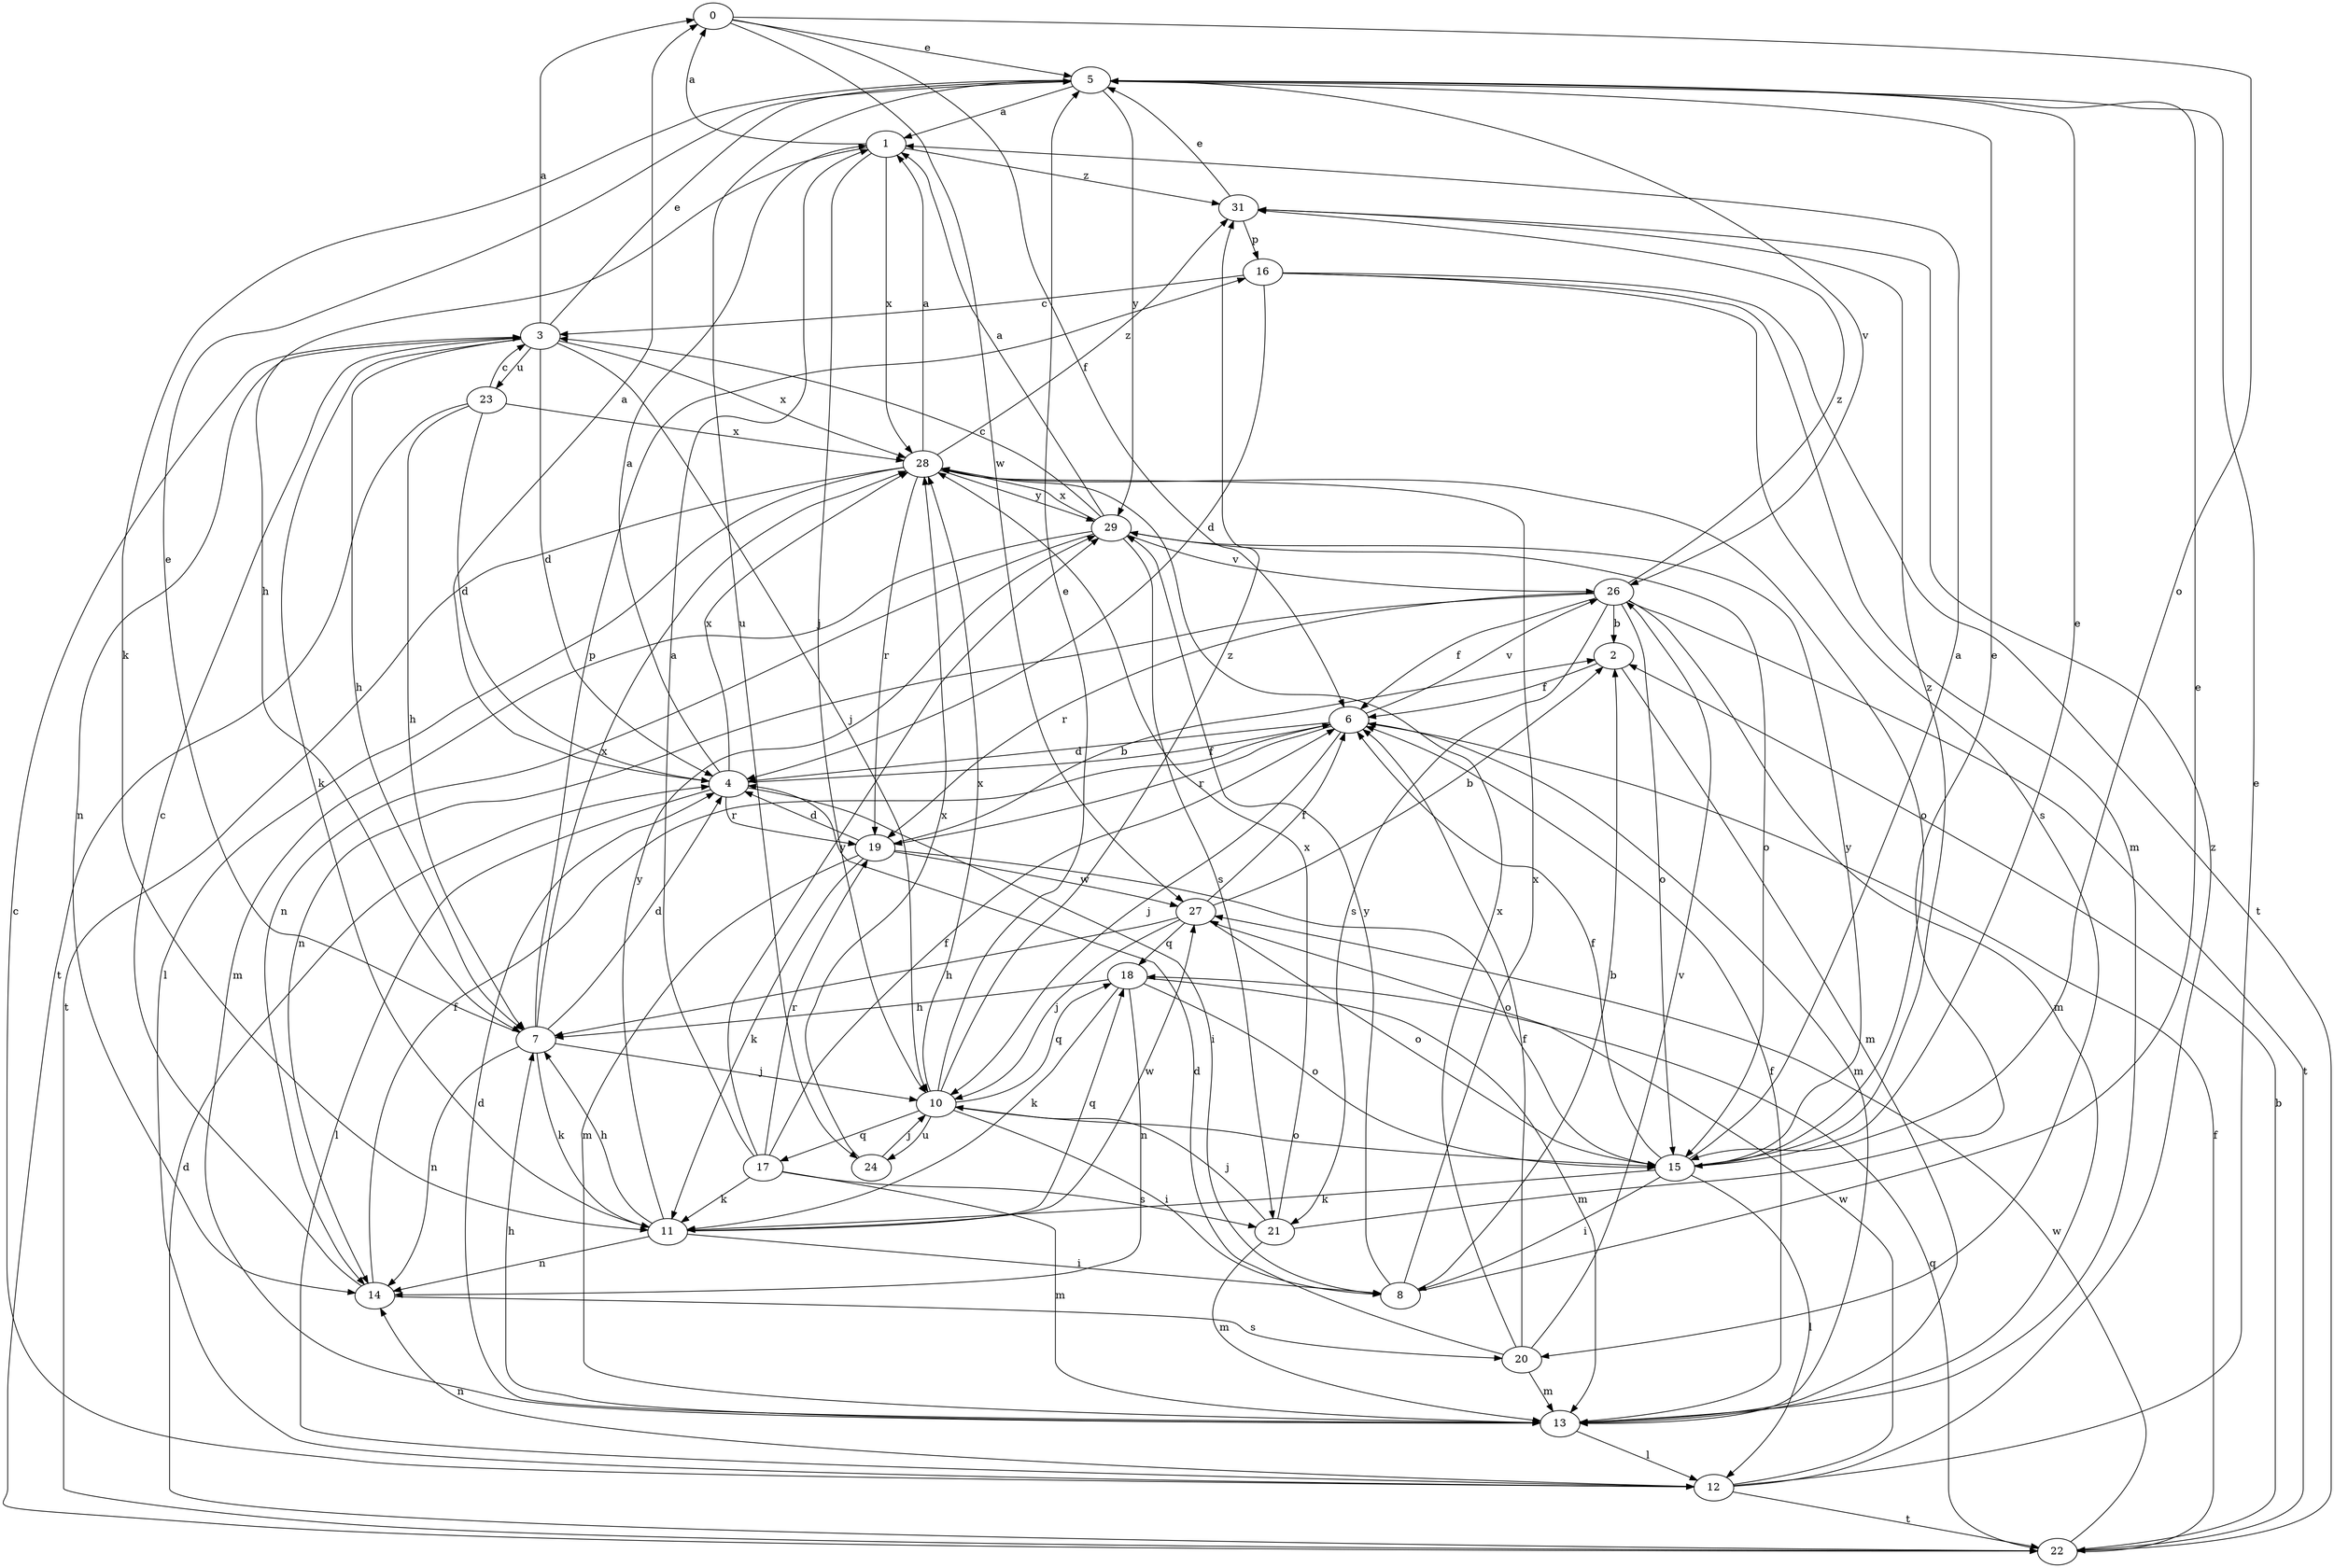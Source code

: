 strict digraph  {
0;
1;
2;
3;
4;
5;
6;
7;
8;
10;
11;
12;
13;
14;
15;
16;
17;
18;
19;
20;
21;
22;
23;
24;
26;
27;
28;
29;
31;
0 -> 5  [label=e];
0 -> 6  [label=f];
0 -> 15  [label=o];
0 -> 27  [label=w];
1 -> 0  [label=a];
1 -> 7  [label=h];
1 -> 10  [label=j];
1 -> 28  [label=x];
1 -> 31  [label=z];
2 -> 6  [label=f];
2 -> 13  [label=m];
3 -> 0  [label=a];
3 -> 4  [label=d];
3 -> 5  [label=e];
3 -> 7  [label=h];
3 -> 10  [label=j];
3 -> 11  [label=k];
3 -> 14  [label=n];
3 -> 23  [label=u];
3 -> 28  [label=x];
4 -> 0  [label=a];
4 -> 1  [label=a];
4 -> 6  [label=f];
4 -> 8  [label=i];
4 -> 12  [label=l];
4 -> 19  [label=r];
4 -> 28  [label=x];
5 -> 1  [label=a];
5 -> 11  [label=k];
5 -> 24  [label=u];
5 -> 26  [label=v];
5 -> 29  [label=y];
6 -> 4  [label=d];
6 -> 10  [label=j];
6 -> 13  [label=m];
6 -> 19  [label=r];
6 -> 26  [label=v];
7 -> 4  [label=d];
7 -> 5  [label=e];
7 -> 10  [label=j];
7 -> 11  [label=k];
7 -> 14  [label=n];
7 -> 16  [label=p];
7 -> 28  [label=x];
8 -> 2  [label=b];
8 -> 5  [label=e];
8 -> 28  [label=x];
8 -> 29  [label=y];
10 -> 5  [label=e];
10 -> 8  [label=i];
10 -> 15  [label=o];
10 -> 17  [label=q];
10 -> 18  [label=q];
10 -> 24  [label=u];
10 -> 28  [label=x];
10 -> 31  [label=z];
11 -> 7  [label=h];
11 -> 8  [label=i];
11 -> 14  [label=n];
11 -> 18  [label=q];
11 -> 27  [label=w];
11 -> 29  [label=y];
12 -> 3  [label=c];
12 -> 5  [label=e];
12 -> 14  [label=n];
12 -> 22  [label=t];
12 -> 27  [label=w];
12 -> 31  [label=z];
13 -> 4  [label=d];
13 -> 6  [label=f];
13 -> 7  [label=h];
13 -> 12  [label=l];
14 -> 3  [label=c];
14 -> 6  [label=f];
14 -> 20  [label=s];
15 -> 1  [label=a];
15 -> 5  [label=e];
15 -> 6  [label=f];
15 -> 8  [label=i];
15 -> 11  [label=k];
15 -> 12  [label=l];
15 -> 29  [label=y];
15 -> 31  [label=z];
16 -> 3  [label=c];
16 -> 4  [label=d];
16 -> 13  [label=m];
16 -> 20  [label=s];
16 -> 22  [label=t];
17 -> 1  [label=a];
17 -> 6  [label=f];
17 -> 11  [label=k];
17 -> 13  [label=m];
17 -> 19  [label=r];
17 -> 21  [label=s];
17 -> 29  [label=y];
18 -> 7  [label=h];
18 -> 11  [label=k];
18 -> 13  [label=m];
18 -> 14  [label=n];
18 -> 15  [label=o];
19 -> 2  [label=b];
19 -> 4  [label=d];
19 -> 11  [label=k];
19 -> 13  [label=m];
19 -> 15  [label=o];
19 -> 27  [label=w];
20 -> 4  [label=d];
20 -> 6  [label=f];
20 -> 13  [label=m];
20 -> 26  [label=v];
20 -> 28  [label=x];
21 -> 5  [label=e];
21 -> 10  [label=j];
21 -> 13  [label=m];
21 -> 28  [label=x];
22 -> 2  [label=b];
22 -> 4  [label=d];
22 -> 6  [label=f];
22 -> 18  [label=q];
22 -> 27  [label=w];
23 -> 3  [label=c];
23 -> 4  [label=d];
23 -> 7  [label=h];
23 -> 22  [label=t];
23 -> 28  [label=x];
24 -> 10  [label=j];
24 -> 28  [label=x];
26 -> 2  [label=b];
26 -> 6  [label=f];
26 -> 13  [label=m];
26 -> 14  [label=n];
26 -> 15  [label=o];
26 -> 19  [label=r];
26 -> 21  [label=s];
26 -> 22  [label=t];
26 -> 31  [label=z];
27 -> 2  [label=b];
27 -> 6  [label=f];
27 -> 7  [label=h];
27 -> 10  [label=j];
27 -> 15  [label=o];
27 -> 18  [label=q];
28 -> 1  [label=a];
28 -> 12  [label=l];
28 -> 15  [label=o];
28 -> 19  [label=r];
28 -> 22  [label=t];
28 -> 29  [label=y];
28 -> 31  [label=z];
29 -> 1  [label=a];
29 -> 3  [label=c];
29 -> 13  [label=m];
29 -> 14  [label=n];
29 -> 15  [label=o];
29 -> 21  [label=s];
29 -> 26  [label=v];
29 -> 28  [label=x];
31 -> 5  [label=e];
31 -> 16  [label=p];
}
